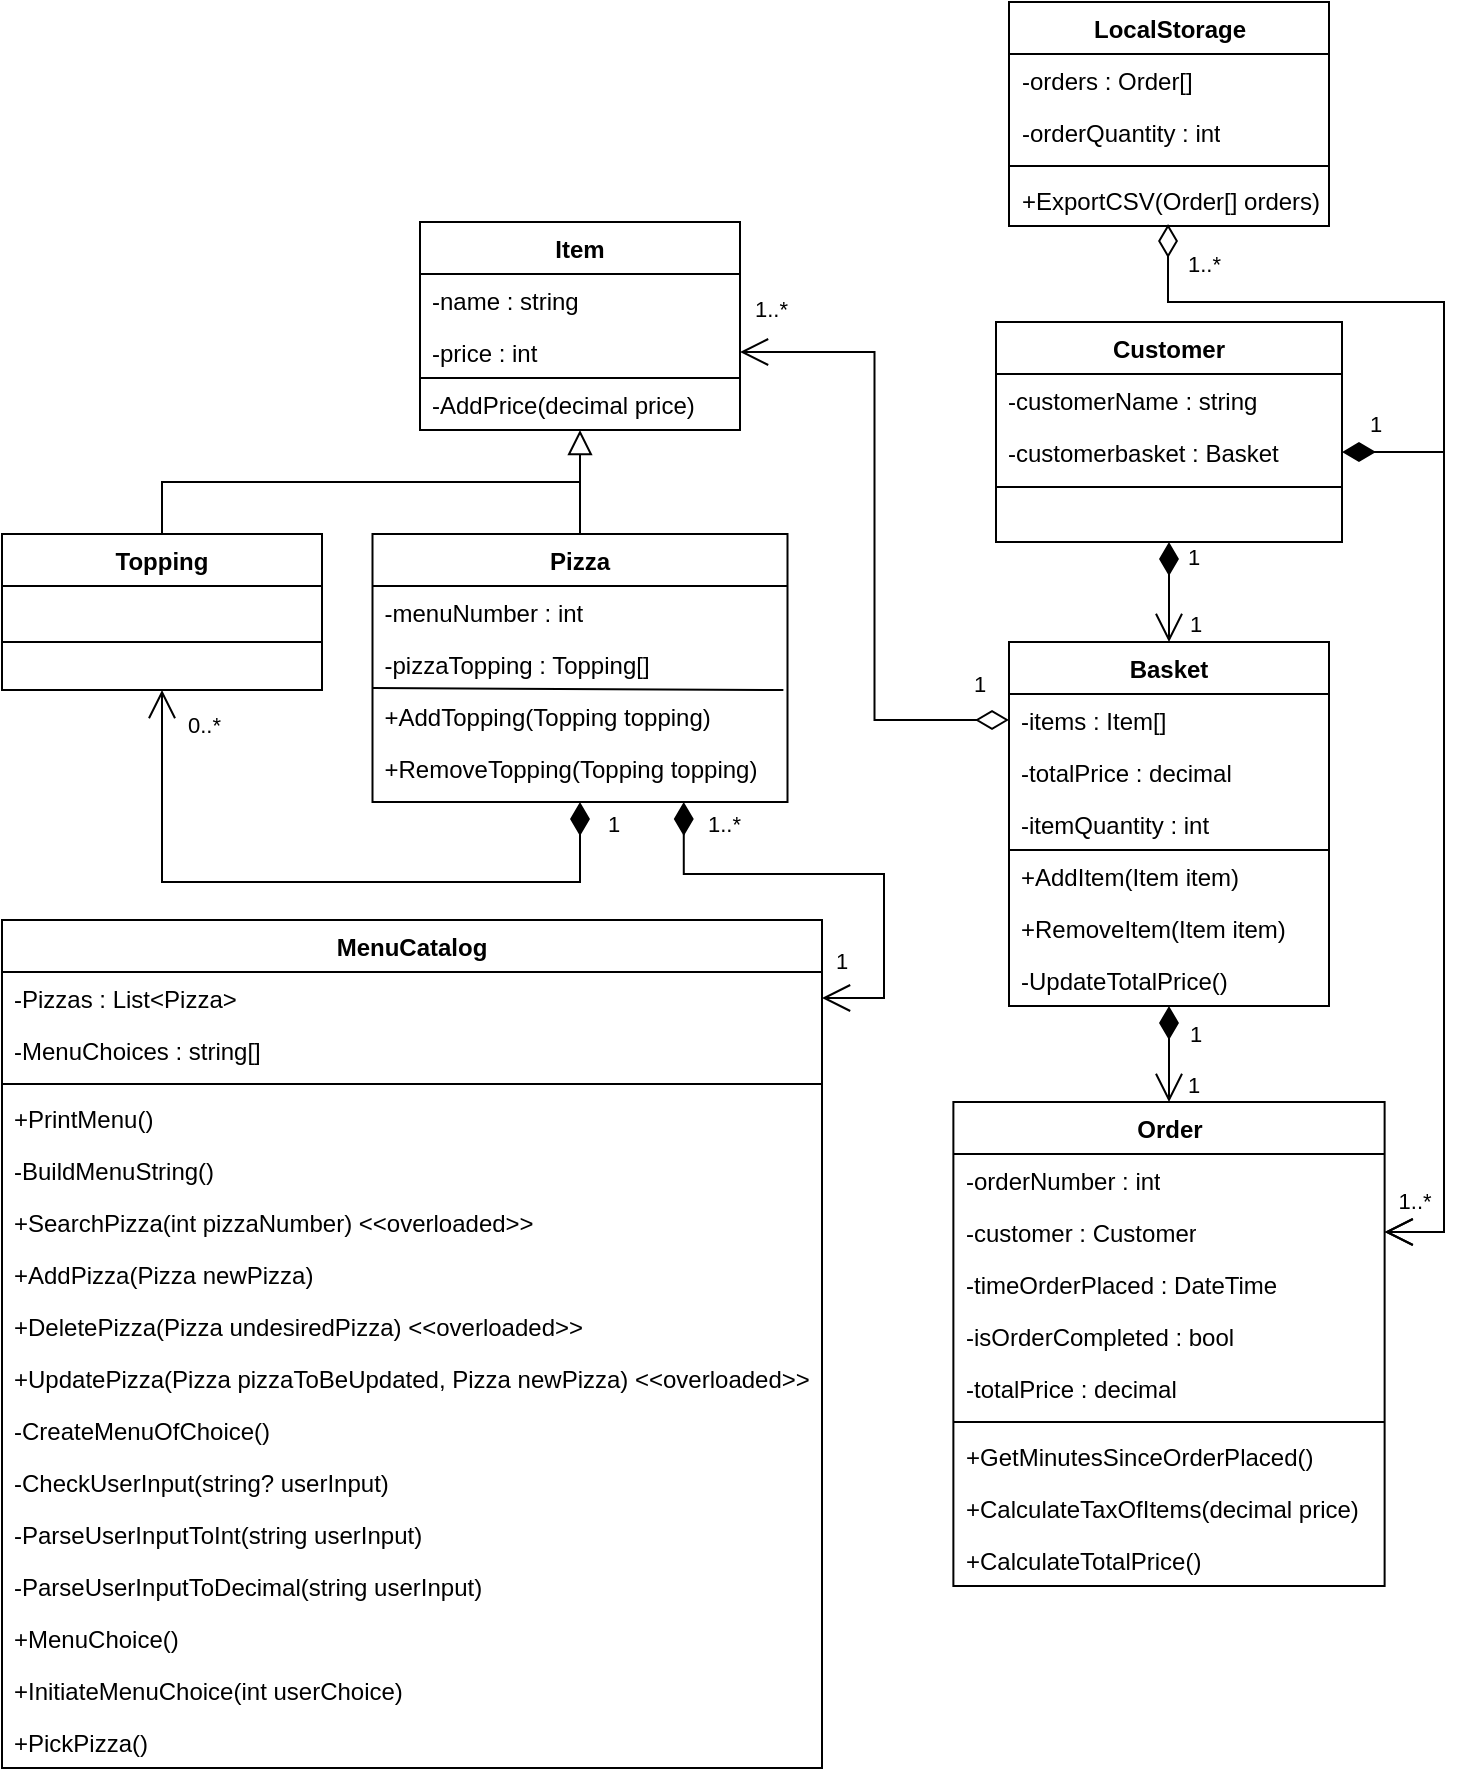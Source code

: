 <mxfile version="24.0.2" type="onedrive">
  <diagram id="C5RBs43oDa-KdzZeNtuy" name="Page-1">
    <mxGraphModel grid="1" page="1" gridSize="10" guides="1" tooltips="1" connect="1" arrows="1" fold="1" pageScale="1" pageWidth="827" pageHeight="1169" math="0" shadow="0">
      <root>
        <mxCell id="WIyWlLk6GJQsqaUBKTNV-0" />
        <mxCell id="WIyWlLk6GJQsqaUBKTNV-1" parent="WIyWlLk6GJQsqaUBKTNV-0" />
        <mxCell id="zkfFHV4jXpPFQw0GAbJ--0" value="Pizza" style="swimlane;fontStyle=1;align=center;verticalAlign=top;childLayout=stackLayout;horizontal=1;startSize=26;horizontalStack=0;resizeParent=1;resizeLast=0;collapsible=1;marginBottom=0;rounded=0;shadow=0;strokeWidth=1;" vertex="1" parent="WIyWlLk6GJQsqaUBKTNV-1">
          <mxGeometry x="254.25" y="396" width="207.5" height="134" as="geometry">
            <mxRectangle x="272.5" y="396" width="160" height="26" as="alternateBounds" />
          </mxGeometry>
        </mxCell>
        <mxCell id="zkfFHV4jXpPFQw0GAbJ--2" value="-menuNumber : int" style="text;align=left;verticalAlign=top;spacingLeft=4;spacingRight=4;overflow=hidden;rotatable=0;points=[[0,0.5],[1,0.5]];portConstraint=eastwest;rounded=0;shadow=0;html=0;" vertex="1" parent="zkfFHV4jXpPFQw0GAbJ--0">
          <mxGeometry y="26" width="207.5" height="26" as="geometry" />
        </mxCell>
        <mxCell id="Y4Mlw6V3T0fHXm6pCBUP-14" value="-pizzaTopping : Topping[]" style="text;align=left;verticalAlign=top;spacingLeft=4;spacingRight=4;overflow=hidden;rotatable=0;points=[[0,0.5],[1,0.5]];portConstraint=eastwest;rounded=0;shadow=0;html=0;" vertex="1" parent="zkfFHV4jXpPFQw0GAbJ--0">
          <mxGeometry y="52" width="207.5" height="26" as="geometry" />
        </mxCell>
        <mxCell id="3E91q7KCQqw1B5RSnsSS-9" value="" style="endArrow=none;html=1;rounded=0;exitX=0;exitY=0.75;exitDx=0;exitDy=0;entryX=0.99;entryY=1;entryDx=0;entryDy=0;entryPerimeter=0;" edge="1" parent="zkfFHV4jXpPFQw0GAbJ--0" target="Y4Mlw6V3T0fHXm6pCBUP-14">
          <mxGeometry width="50" height="50" relative="1" as="geometry">
            <mxPoint y="77" as="sourcePoint" />
            <mxPoint x="171" y="77" as="targetPoint" />
          </mxGeometry>
        </mxCell>
        <mxCell id="OsXOoOWW8Zhuk0V6LVkI-3" value="+AddTopping(Topping topping)" style="text;align=left;verticalAlign=top;spacingLeft=4;spacingRight=4;overflow=hidden;rotatable=0;points=[[0,0.5],[1,0.5]];portConstraint=eastwest;rounded=0;shadow=0;html=0;" vertex="1" parent="zkfFHV4jXpPFQw0GAbJ--0">
          <mxGeometry y="78" width="207.5" height="26" as="geometry" />
        </mxCell>
        <mxCell id="OsXOoOWW8Zhuk0V6LVkI-4" value="+RemoveTopping(Topping topping)" style="text;align=left;verticalAlign=top;spacingLeft=4;spacingRight=4;overflow=hidden;rotatable=0;points=[[0,0.5],[1,0.5]];portConstraint=eastwest;rounded=0;shadow=0;html=0;" vertex="1" parent="zkfFHV4jXpPFQw0GAbJ--0">
          <mxGeometry y="104" width="207.5" height="26" as="geometry" />
        </mxCell>
        <mxCell id="zkfFHV4jXpPFQw0GAbJ--17" value="Basket" style="swimlane;fontStyle=1;align=center;verticalAlign=top;childLayout=stackLayout;horizontal=1;startSize=26;horizontalStack=0;resizeParent=1;resizeLast=0;collapsible=1;marginBottom=0;rounded=0;shadow=0;strokeWidth=1;" vertex="1" parent="WIyWlLk6GJQsqaUBKTNV-1">
          <mxGeometry x="572.5" y="450" width="160" height="182" as="geometry">
            <mxRectangle x="550" y="140" width="160" height="26" as="alternateBounds" />
          </mxGeometry>
        </mxCell>
        <mxCell id="zkfFHV4jXpPFQw0GAbJ--18" value="-items : Item[]" style="text;align=left;verticalAlign=top;spacingLeft=4;spacingRight=4;overflow=hidden;rotatable=0;points=[[0,0.5],[1,0.5]];portConstraint=eastwest;" vertex="1" parent="zkfFHV4jXpPFQw0GAbJ--17">
          <mxGeometry y="26" width="160" height="26" as="geometry" />
        </mxCell>
        <mxCell id="zkfFHV4jXpPFQw0GAbJ--19" value="-totalPrice : decimal" style="text;align=left;verticalAlign=top;spacingLeft=4;spacingRight=4;overflow=hidden;rotatable=0;points=[[0,0.5],[1,0.5]];portConstraint=eastwest;rounded=0;shadow=0;html=0;" vertex="1" parent="zkfFHV4jXpPFQw0GAbJ--17">
          <mxGeometry y="52" width="160" height="26" as="geometry" />
        </mxCell>
        <mxCell id="zkfFHV4jXpPFQw0GAbJ--20" value="-itemQuantity : int" style="text;align=left;verticalAlign=top;spacingLeft=4;spacingRight=4;overflow=hidden;rotatable=0;points=[[0,0.5],[1,0.5]];portConstraint=eastwest;rounded=0;shadow=0;html=0;" vertex="1" parent="zkfFHV4jXpPFQw0GAbJ--17">
          <mxGeometry y="78" width="160" height="26" as="geometry" />
        </mxCell>
        <mxCell id="3E91q7KCQqw1B5RSnsSS-19" value="" style="endArrow=none;html=1;rounded=0;exitX=0;exitY=0.75;exitDx=0;exitDy=0;entryX=1;entryY=0.75;entryDx=0;entryDy=0;" edge="1" parent="zkfFHV4jXpPFQw0GAbJ--17">
          <mxGeometry width="50" height="50" relative="1" as="geometry">
            <mxPoint y="104" as="sourcePoint" />
            <mxPoint x="160" y="104" as="targetPoint" />
          </mxGeometry>
        </mxCell>
        <mxCell id="3E91q7KCQqw1B5RSnsSS-28" value="+AddItem(Item item)" style="text;align=left;verticalAlign=top;spacingLeft=4;spacingRight=4;overflow=hidden;rotatable=0;points=[[0,0.5],[1,0.5]];portConstraint=eastwest;rounded=0;shadow=0;html=0;" vertex="1" parent="zkfFHV4jXpPFQw0GAbJ--17">
          <mxGeometry y="104" width="160" height="26" as="geometry" />
        </mxCell>
        <mxCell id="OsXOoOWW8Zhuk0V6LVkI-5" value="+RemoveItem(Item item)" style="text;align=left;verticalAlign=top;spacingLeft=4;spacingRight=4;overflow=hidden;rotatable=0;points=[[0,0.5],[1,0.5]];portConstraint=eastwest;rounded=0;shadow=0;html=0;" vertex="1" parent="zkfFHV4jXpPFQw0GAbJ--17">
          <mxGeometry y="130" width="160" height="26" as="geometry" />
        </mxCell>
        <mxCell id="OsXOoOWW8Zhuk0V6LVkI-6" value="-UpdateTotalPrice()" style="text;align=left;verticalAlign=top;spacingLeft=4;spacingRight=4;overflow=hidden;rotatable=0;points=[[0,0.5],[1,0.5]];portConstraint=eastwest;rounded=0;shadow=0;html=0;" vertex="1" parent="zkfFHV4jXpPFQw0GAbJ--17">
          <mxGeometry y="156" width="160" height="26" as="geometry" />
        </mxCell>
        <mxCell id="Y4Mlw6V3T0fHXm6pCBUP-2" value="Item" style="swimlane;fontStyle=1;align=center;verticalAlign=top;childLayout=stackLayout;horizontal=1;startSize=26;horizontalStack=0;resizeParent=1;resizeLast=0;collapsible=1;marginBottom=0;rounded=0;shadow=0;strokeWidth=1;" vertex="1" parent="WIyWlLk6GJQsqaUBKTNV-1">
          <mxGeometry x="278" y="240" width="160" height="104" as="geometry">
            <mxRectangle x="230" y="140" width="160" height="26" as="alternateBounds" />
          </mxGeometry>
        </mxCell>
        <mxCell id="Y4Mlw6V3T0fHXm6pCBUP-6" value="-name : string" style="text;align=left;verticalAlign=top;spacingLeft=4;spacingRight=4;overflow=hidden;rotatable=0;points=[[0,0.5],[1,0.5]];portConstraint=eastwest;rounded=0;shadow=0;html=0;" vertex="1" parent="Y4Mlw6V3T0fHXm6pCBUP-2">
          <mxGeometry y="26" width="160" height="26" as="geometry" />
        </mxCell>
        <mxCell id="Y4Mlw6V3T0fHXm6pCBUP-46" value="-price : int" style="text;align=left;verticalAlign=top;spacingLeft=4;spacingRight=4;overflow=hidden;rotatable=0;points=[[0,0.5],[1,0.5]];portConstraint=eastwest;rounded=0;shadow=0;html=0;" vertex="1" parent="Y4Mlw6V3T0fHXm6pCBUP-2">
          <mxGeometry y="52" width="160" height="26" as="geometry" />
        </mxCell>
        <mxCell id="2shv_5NdHwwAfTqiFB7D-0" value="-AddPrice(decimal price)" style="text;align=left;verticalAlign=top;spacingLeft=4;spacingRight=4;overflow=hidden;rotatable=0;points=[[0,0.5],[1,0.5]];portConstraint=eastwest;rounded=0;shadow=0;html=0;" vertex="1" parent="Y4Mlw6V3T0fHXm6pCBUP-2">
          <mxGeometry y="78" width="160" height="26" as="geometry" />
        </mxCell>
        <mxCell id="Y4Mlw6V3T0fHXm6pCBUP-7" value="" style="endArrow=block;endSize=10;endFill=0;shadow=0;strokeWidth=1;rounded=0;edgeStyle=elbowEdgeStyle;elbow=vertical;exitX=0.5;exitY=0;exitDx=0;exitDy=0;entryX=0.5;entryY=1;entryDx=0;entryDy=0;" edge="1" parent="WIyWlLk6GJQsqaUBKTNV-1" source="zkfFHV4jXpPFQw0GAbJ--0" target="Y4Mlw6V3T0fHXm6pCBUP-2">
          <mxGeometry width="160" relative="1" as="geometry">
            <mxPoint x="523" y="370" as="sourcePoint" />
            <mxPoint x="358" y="310" as="targetPoint" />
          </mxGeometry>
        </mxCell>
        <mxCell id="Y4Mlw6V3T0fHXm6pCBUP-9" value="Topping" style="swimlane;fontStyle=1;align=center;verticalAlign=top;childLayout=stackLayout;horizontal=1;startSize=26;horizontalStack=0;resizeParent=1;resizeLast=0;collapsible=1;marginBottom=0;rounded=0;shadow=0;strokeWidth=1;" vertex="1" parent="WIyWlLk6GJQsqaUBKTNV-1">
          <mxGeometry x="69" y="396" width="160" height="78" as="geometry">
            <mxRectangle x="230" y="140" width="160" height="26" as="alternateBounds" />
          </mxGeometry>
        </mxCell>
        <mxCell id="3E91q7KCQqw1B5RSnsSS-10" value="" style="endArrow=none;html=1;rounded=0;exitX=0;exitY=0.75;exitDx=0;exitDy=0;entryX=1;entryY=0.75;entryDx=0;entryDy=0;" edge="1" parent="Y4Mlw6V3T0fHXm6pCBUP-9">
          <mxGeometry width="50" height="50" relative="1" as="geometry">
            <mxPoint y="54" as="sourcePoint" />
            <mxPoint x="160" y="54" as="targetPoint" />
          </mxGeometry>
        </mxCell>
        <mxCell id="Y4Mlw6V3T0fHXm6pCBUP-36" value="Customer" style="swimlane;fontStyle=1;align=center;verticalAlign=top;childLayout=stackLayout;horizontal=1;startSize=26;horizontalStack=0;resizeParent=1;resizeLast=0;collapsible=1;marginBottom=0;rounded=0;shadow=0;strokeWidth=1;" vertex="1" parent="WIyWlLk6GJQsqaUBKTNV-1">
          <mxGeometry x="566" y="290" width="173" height="110" as="geometry">
            <mxRectangle x="230" y="140" width="160" height="26" as="alternateBounds" />
          </mxGeometry>
        </mxCell>
        <mxCell id="Y4Mlw6V3T0fHXm6pCBUP-37" value="-customerName : string" style="text;align=left;verticalAlign=top;spacingLeft=4;spacingRight=4;overflow=hidden;rotatable=0;points=[[0,0.5],[1,0.5]];portConstraint=eastwest;" vertex="1" parent="Y4Mlw6V3T0fHXm6pCBUP-36">
          <mxGeometry y="26" width="173" height="26" as="geometry" />
        </mxCell>
        <mxCell id="Y4Mlw6V3T0fHXm6pCBUP-84" value="-customerbasket : Basket" style="text;align=left;verticalAlign=top;spacingLeft=4;spacingRight=4;overflow=hidden;rotatable=0;points=[[0,0.5],[1,0.5]];portConstraint=eastwest;" vertex="1" parent="Y4Mlw6V3T0fHXm6pCBUP-36">
          <mxGeometry y="52" width="173" height="26" as="geometry" />
        </mxCell>
        <mxCell id="Y4Mlw6V3T0fHXm6pCBUP-76" value="" style="resizable=0;align=right;verticalAlign=bottom;labelBackgroundColor=none;fontSize=12;" connectable="0" vertex="1" parent="WIyWlLk6GJQsqaUBKTNV-1">
          <mxGeometry x="558" y="536" as="geometry" />
        </mxCell>
        <mxCell id="1DgYhpsRyeeTAO4r7rxe-2" value="" style="endArrow=none;html=1;rounded=0;exitX=0;exitY=0.75;exitDx=0;exitDy=0;entryX=1;entryY=0.75;entryDx=0;entryDy=0;" edge="1" parent="WIyWlLk6GJQsqaUBKTNV-1" source="Y4Mlw6V3T0fHXm6pCBUP-2" target="Y4Mlw6V3T0fHXm6pCBUP-2">
          <mxGeometry width="50" height="50" relative="1" as="geometry">
            <mxPoint x="398" y="360" as="sourcePoint" />
            <mxPoint x="448" y="310" as="targetPoint" />
          </mxGeometry>
        </mxCell>
        <mxCell id="1DgYhpsRyeeTAO4r7rxe-4" value="" style="endArrow=none;html=1;rounded=0;exitX=0.5;exitY=0;exitDx=0;exitDy=0;" edge="1" parent="WIyWlLk6GJQsqaUBKTNV-1" source="Y4Mlw6V3T0fHXm6pCBUP-9">
          <mxGeometry width="50" height="50" relative="1" as="geometry">
            <mxPoint x="168" y="371" as="sourcePoint" />
            <mxPoint x="358" y="370" as="targetPoint" />
            <Array as="points">
              <mxPoint x="149" y="370" />
            </Array>
          </mxGeometry>
        </mxCell>
        <mxCell id="3E91q7KCQqw1B5RSnsSS-7" value="1" style="endArrow=open;html=1;endSize=12;startArrow=diamondThin;startSize=14;startFill=1;edgeStyle=orthogonalEdgeStyle;align=left;verticalAlign=bottom;rounded=0;entryX=0.5;entryY=0;entryDx=0;entryDy=0;exitX=0.5;exitY=1;exitDx=0;exitDy=0;" edge="1" parent="WIyWlLk6GJQsqaUBKTNV-1" source="Y4Mlw6V3T0fHXm6pCBUP-36" target="zkfFHV4jXpPFQw0GAbJ--17">
          <mxGeometry x="1" y="8" relative="1" as="geometry">
            <mxPoint x="658" y="340" as="sourcePoint" />
            <mxPoint x="498" y="340" as="targetPoint" />
            <mxPoint as="offset" />
          </mxGeometry>
        </mxCell>
        <mxCell id="3E91q7KCQqw1B5RSnsSS-8" value="1" style="endArrow=open;html=1;endSize=12;startArrow=diamondThin;startSize=14;startFill=0;edgeStyle=orthogonalEdgeStyle;align=left;verticalAlign=bottom;rounded=0;exitX=0;exitY=0.5;exitDx=0;exitDy=0;entryX=1;entryY=0.5;entryDx=0;entryDy=0;" edge="1" parent="WIyWlLk6GJQsqaUBKTNV-1" source="zkfFHV4jXpPFQw0GAbJ--18" target="Y4Mlw6V3T0fHXm6pCBUP-46">
          <mxGeometry x="-0.878" y="-9" relative="1" as="geometry">
            <mxPoint x="478" y="80.5" as="sourcePoint" />
            <mxPoint x="606" y="80" as="targetPoint" />
            <mxPoint as="offset" />
          </mxGeometry>
        </mxCell>
        <mxCell id="3E91q7KCQqw1B5RSnsSS-27" value="1" style="endArrow=open;html=1;endSize=12;startArrow=diamondThin;startSize=14;startFill=1;edgeStyle=orthogonalEdgeStyle;align=left;verticalAlign=bottom;rounded=0;entryX=0.5;entryY=1;entryDx=0;entryDy=0;exitX=0.5;exitY=1;exitDx=0;exitDy=0;" edge="1" parent="WIyWlLk6GJQsqaUBKTNV-1" source="zkfFHV4jXpPFQw0GAbJ--0" target="Y4Mlw6V3T0fHXm6pCBUP-9">
          <mxGeometry x="-0.884" y="12" relative="1" as="geometry">
            <mxPoint x="290" y="630" as="sourcePoint" />
            <mxPoint x="239" y="600" as="targetPoint" />
            <Array as="points">
              <mxPoint x="358" y="570" />
              <mxPoint x="149" y="570" />
            </Array>
            <mxPoint as="offset" />
          </mxGeometry>
        </mxCell>
        <mxCell id="3E91q7KCQqw1B5RSnsSS-33" value="1" style="endArrow=open;html=1;endSize=12;startArrow=diamondThin;startSize=14;startFill=1;edgeStyle=orthogonalEdgeStyle;align=left;verticalAlign=bottom;rounded=0;exitX=1;exitY=0.5;exitDx=0;exitDy=0;entryX=1;entryY=0.5;entryDx=0;entryDy=0;" edge="1" parent="WIyWlLk6GJQsqaUBKTNV-1" source="Y4Mlw6V3T0fHXm6pCBUP-84" target="2shv_5NdHwwAfTqiFB7D-47">
          <mxGeometry x="-0.952" y="5" relative="1" as="geometry">
            <mxPoint x="779" y="674" as="sourcePoint" />
            <mxPoint x="760" y="780" as="targetPoint" />
            <Array as="points">
              <mxPoint x="790" y="355" />
              <mxPoint x="790" y="745" />
            </Array>
            <mxPoint as="offset" />
          </mxGeometry>
        </mxCell>
        <mxCell id="3E91q7KCQqw1B5RSnsSS-46" value="1..*" style="resizable=0;align=left;verticalAlign=bottom;labelBackgroundColor=none;fontSize=11;direction=west;" connectable="0" vertex="1" parent="WIyWlLk6GJQsqaUBKTNV-1">
          <mxGeometry x="443.5" y="292" as="geometry" />
        </mxCell>
        <mxCell id="3E91q7KCQqw1B5RSnsSS-47" value="0..*" style="resizable=0;align=left;verticalAlign=bottom;labelBackgroundColor=none;fontSize=11;direction=west;" connectable="0" vertex="1" parent="WIyWlLk6GJQsqaUBKTNV-1">
          <mxGeometry x="160" y="500" as="geometry" />
        </mxCell>
        <mxCell id="3E91q7KCQqw1B5RSnsSS-48" value="1" style="resizable=0;align=left;verticalAlign=bottom;labelBackgroundColor=none;fontSize=11;direction=west;" connectable="0" vertex="1" parent="WIyWlLk6GJQsqaUBKTNV-1">
          <mxGeometry x="660" y="420" as="geometry">
            <mxPoint y="-4" as="offset" />
          </mxGeometry>
        </mxCell>
        <mxCell id="3E91q7KCQqw1B5RSnsSS-52" value="1..*" style="resizable=0;align=left;verticalAlign=bottom;labelBackgroundColor=none;fontSize=11;direction=west;" connectable="0" vertex="1" parent="WIyWlLk6GJQsqaUBKTNV-1">
          <mxGeometry x="760.31" y="720" as="geometry">
            <mxPoint x="5" y="18" as="offset" />
          </mxGeometry>
        </mxCell>
        <mxCell id="3E91q7KCQqw1B5RSnsSS-61" value="1..*" style="endArrow=open;html=1;endSize=12;startArrow=diamondThin;startSize=14;startFill=0;edgeStyle=orthogonalEdgeStyle;align=left;verticalAlign=bottom;rounded=0;exitX=0.497;exitY=0.962;exitDx=0;exitDy=0;exitPerimeter=0;entryX=1;entryY=0.5;entryDx=0;entryDy=0;" edge="1" parent="WIyWlLk6GJQsqaUBKTNV-1" source="2shv_5NdHwwAfTqiFB7D-28" target="2shv_5NdHwwAfTqiFB7D-47">
          <mxGeometry x="-0.914" y="8" relative="1" as="geometry">
            <mxPoint x="652.5" y="160" as="sourcePoint" />
            <mxPoint x="790" y="380" as="targetPoint" />
            <mxPoint as="offset" />
            <Array as="points">
              <mxPoint x="652" y="280" />
              <mxPoint x="790" y="280" />
              <mxPoint x="790" y="745" />
            </Array>
          </mxGeometry>
        </mxCell>
        <mxCell id="3E91q7KCQqw1B5RSnsSS-20" value="" style="endArrow=none;html=1;rounded=0;entryX=1;entryY=0.75;entryDx=0;entryDy=0;exitX=0;exitY=0.75;exitDx=0;exitDy=0;" edge="1" parent="WIyWlLk6GJQsqaUBKTNV-1" source="Y4Mlw6V3T0fHXm6pCBUP-36" target="Y4Mlw6V3T0fHXm6pCBUP-36">
          <mxGeometry width="50" height="50" relative="1" as="geometry">
            <mxPoint x="570" y="320" as="sourcePoint" />
            <mxPoint x="739" y="343" as="targetPoint" />
          </mxGeometry>
        </mxCell>
        <mxCell id="2shv_5NdHwwAfTqiFB7D-25" value="LocalStorage" style="swimlane;fontStyle=1;align=center;verticalAlign=top;childLayout=stackLayout;horizontal=1;startSize=26;horizontalStack=0;resizeParent=1;resizeParentMax=0;resizeLast=0;collapsible=1;marginBottom=0;whiteSpace=wrap;html=1;" vertex="1" parent="WIyWlLk6GJQsqaUBKTNV-1">
          <mxGeometry x="572.5" y="130" width="160" height="112" as="geometry" />
        </mxCell>
        <mxCell id="2shv_5NdHwwAfTqiFB7D-26" value="-orders : Order[]" style="text;strokeColor=none;fillColor=none;align=left;verticalAlign=top;spacingLeft=4;spacingRight=4;overflow=hidden;rotatable=0;points=[[0,0.5],[1,0.5]];portConstraint=eastwest;whiteSpace=wrap;html=1;" vertex="1" parent="2shv_5NdHwwAfTqiFB7D-25">
          <mxGeometry y="26" width="160" height="26" as="geometry" />
        </mxCell>
        <mxCell id="2shv_5NdHwwAfTqiFB7D-31" value="-orderQuantity : int" style="text;strokeColor=none;fillColor=none;align=left;verticalAlign=top;spacingLeft=4;spacingRight=4;overflow=hidden;rotatable=0;points=[[0,0.5],[1,0.5]];portConstraint=eastwest;whiteSpace=wrap;html=1;" vertex="1" parent="2shv_5NdHwwAfTqiFB7D-25">
          <mxGeometry y="52" width="160" height="26" as="geometry" />
        </mxCell>
        <mxCell id="2shv_5NdHwwAfTqiFB7D-27" value="" style="line;strokeWidth=1;fillColor=none;align=left;verticalAlign=middle;spacingTop=-1;spacingLeft=3;spacingRight=3;rotatable=0;labelPosition=right;points=[];portConstraint=eastwest;strokeColor=inherit;" vertex="1" parent="2shv_5NdHwwAfTqiFB7D-25">
          <mxGeometry y="78" width="160" height="8" as="geometry" />
        </mxCell>
        <mxCell id="2shv_5NdHwwAfTqiFB7D-28" value="+ExportCSV(Order[] orders)" style="text;strokeColor=none;fillColor=none;align=left;verticalAlign=top;spacingLeft=4;spacingRight=4;overflow=hidden;rotatable=0;points=[[0,0.5],[1,0.5]];portConstraint=eastwest;whiteSpace=wrap;html=1;" vertex="1" parent="2shv_5NdHwwAfTqiFB7D-25">
          <mxGeometry y="86" width="160" height="26" as="geometry" />
        </mxCell>
        <mxCell id="2shv_5NdHwwAfTqiFB7D-43" value="Order" style="swimlane;fontStyle=1;align=center;verticalAlign=top;childLayout=stackLayout;horizontal=1;startSize=26;horizontalStack=0;resizeParent=1;resizeParentMax=0;resizeLast=0;collapsible=1;marginBottom=0;whiteSpace=wrap;html=1;" vertex="1" parent="WIyWlLk6GJQsqaUBKTNV-1">
          <mxGeometry x="544.69" y="680" width="215.62" height="242" as="geometry" />
        </mxCell>
        <mxCell id="2shv_5NdHwwAfTqiFB7D-44" value="-orderNumber : int" style="text;strokeColor=none;fillColor=none;align=left;verticalAlign=top;spacingLeft=4;spacingRight=4;overflow=hidden;rotatable=0;points=[[0,0.5],[1,0.5]];portConstraint=eastwest;whiteSpace=wrap;html=1;" vertex="1" parent="2shv_5NdHwwAfTqiFB7D-43">
          <mxGeometry y="26" width="215.62" height="26" as="geometry" />
        </mxCell>
        <mxCell id="2shv_5NdHwwAfTqiFB7D-47" value="-customer : Customer" style="text;strokeColor=none;fillColor=none;align=left;verticalAlign=top;spacingLeft=4;spacingRight=4;overflow=hidden;rotatable=0;points=[[0,0.5],[1,0.5]];portConstraint=eastwest;whiteSpace=wrap;html=1;" vertex="1" parent="2shv_5NdHwwAfTqiFB7D-43">
          <mxGeometry y="52" width="215.62" height="26" as="geometry" />
        </mxCell>
        <mxCell id="2shv_5NdHwwAfTqiFB7D-48" value="-timeOrderPlaced : DateTime" style="text;strokeColor=none;fillColor=none;align=left;verticalAlign=top;spacingLeft=4;spacingRight=4;overflow=hidden;rotatable=0;points=[[0,0.5],[1,0.5]];portConstraint=eastwest;whiteSpace=wrap;html=1;" vertex="1" parent="2shv_5NdHwwAfTqiFB7D-43">
          <mxGeometry y="78" width="215.62" height="26" as="geometry" />
        </mxCell>
        <mxCell id="2shv_5NdHwwAfTqiFB7D-49" value="-isOrderCompleted : bool" style="text;strokeColor=none;fillColor=none;align=left;verticalAlign=top;spacingLeft=4;spacingRight=4;overflow=hidden;rotatable=0;points=[[0,0.5],[1,0.5]];portConstraint=eastwest;whiteSpace=wrap;html=1;" vertex="1" parent="2shv_5NdHwwAfTqiFB7D-43">
          <mxGeometry y="104" width="215.62" height="26" as="geometry" />
        </mxCell>
        <mxCell id="2shv_5NdHwwAfTqiFB7D-50" value="-totalPrice : decimal" style="text;strokeColor=none;fillColor=none;align=left;verticalAlign=top;spacingLeft=4;spacingRight=4;overflow=hidden;rotatable=0;points=[[0,0.5],[1,0.5]];portConstraint=eastwest;whiteSpace=wrap;html=1;" vertex="1" parent="2shv_5NdHwwAfTqiFB7D-43">
          <mxGeometry y="130" width="215.62" height="26" as="geometry" />
        </mxCell>
        <mxCell id="2shv_5NdHwwAfTqiFB7D-45" value="" style="line;strokeWidth=1;fillColor=none;align=left;verticalAlign=middle;spacingTop=-1;spacingLeft=3;spacingRight=3;rotatable=0;labelPosition=right;points=[];portConstraint=eastwest;strokeColor=inherit;" vertex="1" parent="2shv_5NdHwwAfTqiFB7D-43">
          <mxGeometry y="156" width="215.62" height="8" as="geometry" />
        </mxCell>
        <mxCell id="2shv_5NdHwwAfTqiFB7D-46" value="+GetMinutesSinceOrderPlaced()" style="text;strokeColor=none;fillColor=none;align=left;verticalAlign=top;spacingLeft=4;spacingRight=4;overflow=hidden;rotatable=0;points=[[0,0.5],[1,0.5]];portConstraint=eastwest;whiteSpace=wrap;html=1;" vertex="1" parent="2shv_5NdHwwAfTqiFB7D-43">
          <mxGeometry y="164" width="215.62" height="26" as="geometry" />
        </mxCell>
        <mxCell id="2shv_5NdHwwAfTqiFB7D-51" value="+CalculateTaxOfItems(decimal price)" style="text;strokeColor=none;fillColor=none;align=left;verticalAlign=top;spacingLeft=4;spacingRight=4;overflow=hidden;rotatable=0;points=[[0,0.5],[1,0.5]];portConstraint=eastwest;whiteSpace=wrap;html=1;" vertex="1" parent="2shv_5NdHwwAfTqiFB7D-43">
          <mxGeometry y="190" width="215.62" height="26" as="geometry" />
        </mxCell>
        <mxCell id="2shv_5NdHwwAfTqiFB7D-52" value="+CalculateTotalPrice()" style="text;strokeColor=none;fillColor=none;align=left;verticalAlign=top;spacingLeft=4;spacingRight=4;overflow=hidden;rotatable=0;points=[[0,0.5],[1,0.5]];portConstraint=eastwest;whiteSpace=wrap;html=1;" vertex="1" parent="2shv_5NdHwwAfTqiFB7D-43">
          <mxGeometry y="216" width="215.62" height="26" as="geometry" />
        </mxCell>
        <mxCell id="2shv_5NdHwwAfTqiFB7D-53" value="1" style="endArrow=open;html=1;endSize=12;startArrow=diamondThin;startSize=14;startFill=1;edgeStyle=orthogonalEdgeStyle;align=left;verticalAlign=bottom;rounded=0;exitX=0.5;exitY=1;exitDx=0;exitDy=0;entryX=0.5;entryY=0;entryDx=0;entryDy=0;" edge="1" parent="WIyWlLk6GJQsqaUBKTNV-1" source="zkfFHV4jXpPFQw0GAbJ--17" target="2shv_5NdHwwAfTqiFB7D-43">
          <mxGeometry x="-0.053" y="8" relative="1" as="geometry">
            <mxPoint x="691.5" y="646" as="sourcePoint" />
            <mxPoint x="691.5" y="684" as="targetPoint" />
            <Array as="points">
              <mxPoint x="653" y="670" />
              <mxPoint x="653" y="670" />
            </Array>
            <mxPoint as="offset" />
          </mxGeometry>
        </mxCell>
        <mxCell id="2shv_5NdHwwAfTqiFB7D-54" value="1" style="resizable=0;align=left;verticalAlign=bottom;labelBackgroundColor=none;fontSize=11;direction=west;" connectable="0" vertex="1" parent="WIyWlLk6GJQsqaUBKTNV-1">
          <mxGeometry x="660" y="680" as="geometry" />
        </mxCell>
        <mxCell id="Ogsnd8-_uc94VIPvd_7h-0" value="MenuCatalog" style="swimlane;fontStyle=1;align=center;verticalAlign=top;childLayout=stackLayout;horizontal=1;startSize=26;horizontalStack=0;resizeParent=1;resizeParentMax=0;resizeLast=0;collapsible=1;marginBottom=0;whiteSpace=wrap;html=1;" vertex="1" parent="WIyWlLk6GJQsqaUBKTNV-1">
          <mxGeometry x="69" y="589" width="410" height="424" as="geometry">
            <mxRectangle x="40" y="670" width="110" height="30" as="alternateBounds" />
          </mxGeometry>
        </mxCell>
        <mxCell id="Ogsnd8-_uc94VIPvd_7h-1" value="-Pizzas : List&amp;lt;Pizza&amp;gt;" style="text;strokeColor=none;fillColor=none;align=left;verticalAlign=top;spacingLeft=4;spacingRight=4;overflow=hidden;rotatable=0;points=[[0,0.5],[1,0.5]];portConstraint=eastwest;whiteSpace=wrap;html=1;" vertex="1" parent="Ogsnd8-_uc94VIPvd_7h-0">
          <mxGeometry y="26" width="410" height="26" as="geometry" />
        </mxCell>
        <mxCell id="Ogsnd8-_uc94VIPvd_7h-2" value="-MenuChoices : string[]" style="text;strokeColor=none;fillColor=none;align=left;verticalAlign=top;spacingLeft=4;spacingRight=4;overflow=hidden;rotatable=0;points=[[0,0.5],[1,0.5]];portConstraint=eastwest;whiteSpace=wrap;html=1;" vertex="1" parent="Ogsnd8-_uc94VIPvd_7h-0">
          <mxGeometry y="52" width="410" height="26" as="geometry" />
        </mxCell>
        <mxCell id="Ogsnd8-_uc94VIPvd_7h-6" value="" style="line;strokeWidth=1;fillColor=none;align=left;verticalAlign=middle;spacingTop=-1;spacingLeft=3;spacingRight=3;rotatable=0;labelPosition=right;points=[];portConstraint=eastwest;strokeColor=inherit;" vertex="1" parent="Ogsnd8-_uc94VIPvd_7h-0">
          <mxGeometry y="78" width="410" height="8" as="geometry" />
        </mxCell>
        <mxCell id="Ogsnd8-_uc94VIPvd_7h-7" value="+PrintMenu()" style="text;strokeColor=none;fillColor=none;align=left;verticalAlign=top;spacingLeft=4;spacingRight=4;overflow=hidden;rotatable=0;points=[[0,0.5],[1,0.5]];portConstraint=eastwest;whiteSpace=wrap;html=1;" vertex="1" parent="Ogsnd8-_uc94VIPvd_7h-0">
          <mxGeometry y="86" width="410" height="26" as="geometry" />
        </mxCell>
        <mxCell id="Ogsnd8-_uc94VIPvd_7h-8" value="-BuildMenuString()" style="text;strokeColor=none;fillColor=none;align=left;verticalAlign=top;spacingLeft=4;spacingRight=4;overflow=hidden;rotatable=0;points=[[0,0.5],[1,0.5]];portConstraint=eastwest;whiteSpace=wrap;html=1;" vertex="1" parent="Ogsnd8-_uc94VIPvd_7h-0">
          <mxGeometry y="112" width="410" height="26" as="geometry" />
        </mxCell>
        <mxCell id="Ogsnd8-_uc94VIPvd_7h-9" value="+SearchPizza(int pizzaNumber) &amp;lt;&amp;lt;overloaded&amp;gt;&amp;gt;" style="text;strokeColor=none;fillColor=none;align=left;verticalAlign=top;spacingLeft=4;spacingRight=4;overflow=hidden;rotatable=0;points=[[0,0.5],[1,0.5]];portConstraint=eastwest;whiteSpace=wrap;html=1;" vertex="1" parent="Ogsnd8-_uc94VIPvd_7h-0">
          <mxGeometry y="138" width="410" height="26" as="geometry" />
        </mxCell>
        <mxCell id="Ogsnd8-_uc94VIPvd_7h-15" value="+AddPizza(Pizza newPizza)" style="text;strokeColor=none;fillColor=none;align=left;verticalAlign=top;spacingLeft=4;spacingRight=4;overflow=hidden;rotatable=0;points=[[0,0.5],[1,0.5]];portConstraint=eastwest;whiteSpace=wrap;html=1;" vertex="1" parent="Ogsnd8-_uc94VIPvd_7h-0">
          <mxGeometry y="164" width="410" height="26" as="geometry" />
        </mxCell>
        <mxCell id="Ogsnd8-_uc94VIPvd_7h-16" value="+DeletePizza(Pizza undesiredPizza) &amp;lt;&amp;lt;overloaded&amp;gt;&amp;gt;" style="text;strokeColor=none;fillColor=none;align=left;verticalAlign=top;spacingLeft=4;spacingRight=4;overflow=hidden;rotatable=0;points=[[0,0.5],[1,0.5]];portConstraint=eastwest;whiteSpace=wrap;html=1;" vertex="1" parent="Ogsnd8-_uc94VIPvd_7h-0">
          <mxGeometry y="190" width="410" height="26" as="geometry" />
        </mxCell>
        <mxCell id="Ogsnd8-_uc94VIPvd_7h-17" value="+UpdatePizza(Pizza pizzaToBeUpdated, Pizza newPizza) &amp;lt;&amp;lt;overloaded&amp;gt;&amp;gt;" style="text;strokeColor=none;fillColor=none;align=left;verticalAlign=top;spacingLeft=4;spacingRight=4;overflow=hidden;rotatable=0;points=[[0,0.5],[1,0.5]];portConstraint=eastwest;whiteSpace=wrap;html=1;" vertex="1" parent="Ogsnd8-_uc94VIPvd_7h-0">
          <mxGeometry y="216" width="410" height="26" as="geometry" />
        </mxCell>
        <mxCell id="Ogsnd8-_uc94VIPvd_7h-18" value="-CreateMenuOfChoice()" style="text;strokeColor=none;fillColor=none;align=left;verticalAlign=top;spacingLeft=4;spacingRight=4;overflow=hidden;rotatable=0;points=[[0,0.5],[1,0.5]];portConstraint=eastwest;whiteSpace=wrap;html=1;" vertex="1" parent="Ogsnd8-_uc94VIPvd_7h-0">
          <mxGeometry y="242" width="410" height="26" as="geometry" />
        </mxCell>
        <mxCell id="Ogsnd8-_uc94VIPvd_7h-19" value="-CheckUserInput(string? userInput)" style="text;strokeColor=none;fillColor=none;align=left;verticalAlign=top;spacingLeft=4;spacingRight=4;overflow=hidden;rotatable=0;points=[[0,0.5],[1,0.5]];portConstraint=eastwest;whiteSpace=wrap;html=1;" vertex="1" parent="Ogsnd8-_uc94VIPvd_7h-0">
          <mxGeometry y="268" width="410" height="26" as="geometry" />
        </mxCell>
        <mxCell id="Ogsnd8-_uc94VIPvd_7h-20" value="-ParseUserInputToInt(string userInput)" style="text;strokeColor=none;fillColor=none;align=left;verticalAlign=top;spacingLeft=4;spacingRight=4;overflow=hidden;rotatable=0;points=[[0,0.5],[1,0.5]];portConstraint=eastwest;whiteSpace=wrap;html=1;" vertex="1" parent="Ogsnd8-_uc94VIPvd_7h-0">
          <mxGeometry y="294" width="410" height="26" as="geometry" />
        </mxCell>
        <mxCell id="Ogsnd8-_uc94VIPvd_7h-21" value="-ParseUserInputToDecimal(string userInput)" style="text;strokeColor=none;fillColor=none;align=left;verticalAlign=top;spacingLeft=4;spacingRight=4;overflow=hidden;rotatable=0;points=[[0,0.5],[1,0.5]];portConstraint=eastwest;whiteSpace=wrap;html=1;" vertex="1" parent="Ogsnd8-_uc94VIPvd_7h-0">
          <mxGeometry y="320" width="410" height="26" as="geometry" />
        </mxCell>
        <mxCell id="Ogsnd8-_uc94VIPvd_7h-22" value="+MenuChoice()" style="text;strokeColor=none;fillColor=none;align=left;verticalAlign=top;spacingLeft=4;spacingRight=4;overflow=hidden;rotatable=0;points=[[0,0.5],[1,0.5]];portConstraint=eastwest;whiteSpace=wrap;html=1;" vertex="1" parent="Ogsnd8-_uc94VIPvd_7h-0">
          <mxGeometry y="346" width="410" height="26" as="geometry" />
        </mxCell>
        <mxCell id="Ogsnd8-_uc94VIPvd_7h-23" value="+InitiateMenuChoice(int userChoice)" style="text;strokeColor=none;fillColor=none;align=left;verticalAlign=top;spacingLeft=4;spacingRight=4;overflow=hidden;rotatable=0;points=[[0,0.5],[1,0.5]];portConstraint=eastwest;whiteSpace=wrap;html=1;" vertex="1" parent="Ogsnd8-_uc94VIPvd_7h-0">
          <mxGeometry y="372" width="410" height="26" as="geometry" />
        </mxCell>
        <mxCell id="Ogsnd8-_uc94VIPvd_7h-24" value="+PickPizza()" style="text;strokeColor=none;fillColor=none;align=left;verticalAlign=top;spacingLeft=4;spacingRight=4;overflow=hidden;rotatable=0;points=[[0,0.5],[1,0.5]];portConstraint=eastwest;whiteSpace=wrap;html=1;" vertex="1" parent="Ogsnd8-_uc94VIPvd_7h-0">
          <mxGeometry y="398" width="410" height="26" as="geometry" />
        </mxCell>
        <mxCell id="Ogsnd8-_uc94VIPvd_7h-27" value="1..*" style="endArrow=open;html=1;endSize=12;startArrow=diamondThin;startSize=14;startFill=1;edgeStyle=orthogonalEdgeStyle;align=left;verticalAlign=bottom;rounded=0;entryX=1;entryY=0.5;entryDx=0;entryDy=0;exitX=0.75;exitY=1;exitDx=0;exitDy=0;" edge="1" parent="WIyWlLk6GJQsqaUBKTNV-1" source="zkfFHV4jXpPFQw0GAbJ--0" target="Ogsnd8-_uc94VIPvd_7h-1">
          <mxGeometry x="-0.825" y="10" relative="1" as="geometry">
            <mxPoint x="429.875" y="536" as="sourcePoint" />
            <mxPoint x="499" y="660" as="targetPoint" />
            <Array as="points">
              <mxPoint x="410" y="566" />
              <mxPoint x="510" y="566" />
              <mxPoint x="510" y="628" />
            </Array>
            <mxPoint as="offset" />
          </mxGeometry>
        </mxCell>
        <mxCell id="Ogsnd8-_uc94VIPvd_7h-28" value="1" style="resizable=0;align=left;verticalAlign=bottom;labelBackgroundColor=none;fontSize=11;direction=west;" connectable="0" vertex="1" parent="WIyWlLk6GJQsqaUBKTNV-1">
          <mxGeometry x="479" y="600" as="geometry">
            <mxPoint x="5" y="18" as="offset" />
          </mxGeometry>
        </mxCell>
      </root>
    </mxGraphModel>
  </diagram>
</mxfile>
